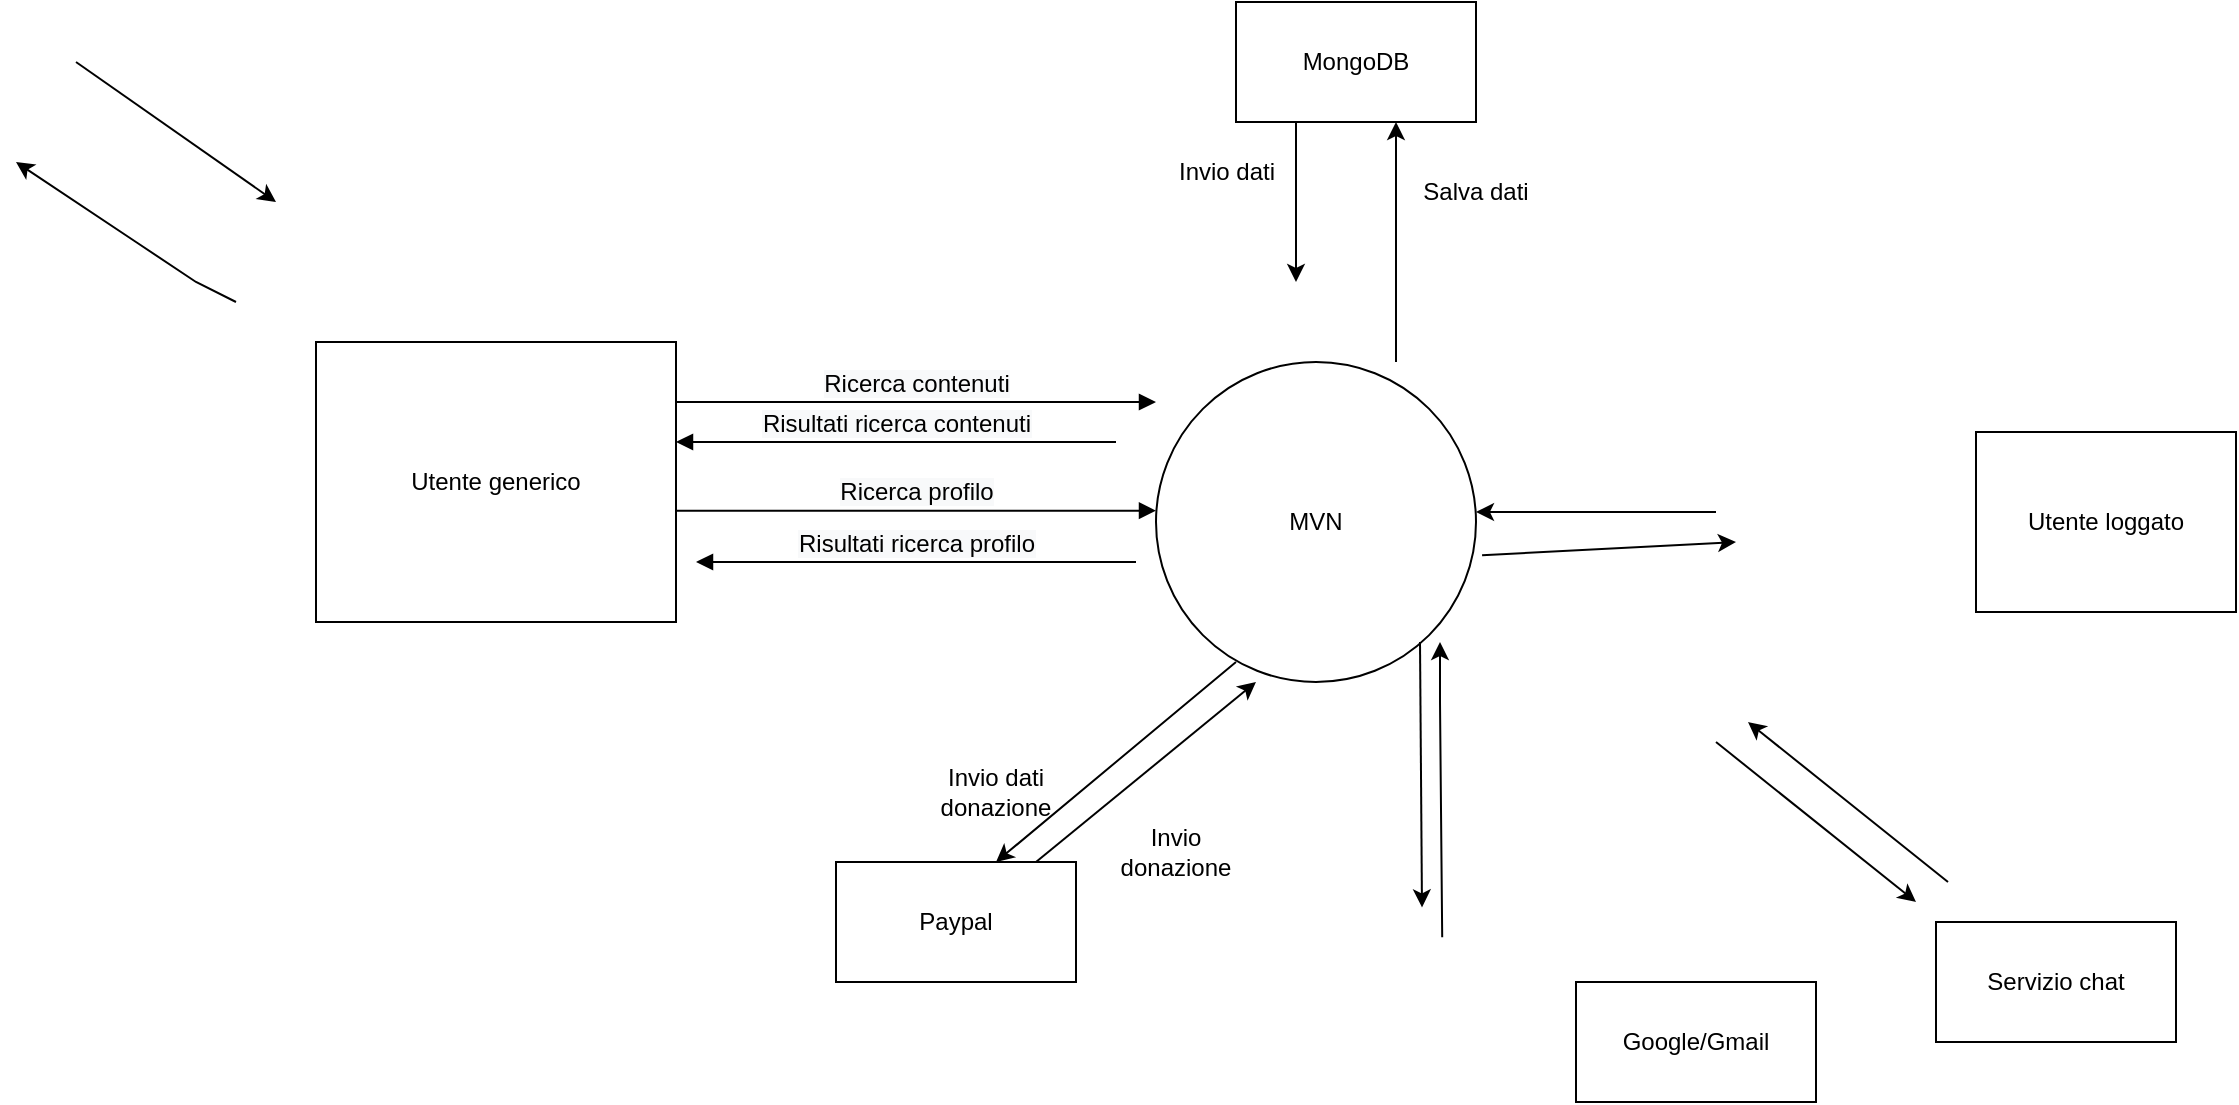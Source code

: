 <mxfile version="20.5.1" type="github">
  <diagram id="dAtFrbRqFhm2w0OMjDu8" name="Pagina-1">
    <mxGraphModel dx="1748" dy="745" grid="1" gridSize="10" guides="1" tooltips="1" connect="1" arrows="1" fold="1" page="1" pageScale="1" pageWidth="827" pageHeight="1169" math="0" shadow="0">
      <root>
        <mxCell id="0" />
        <mxCell id="1" parent="0" />
        <mxCell id="PEF5FeGuaxUVhhYKDudY-1" value="MVN" style="ellipse;whiteSpace=wrap;html=1;aspect=fixed;" vertex="1" parent="1">
          <mxGeometry x="270" y="180" width="160" height="160" as="geometry" />
        </mxCell>
        <mxCell id="PEF5FeGuaxUVhhYKDudY-2" value="Utente loggato" style="rounded=0;whiteSpace=wrap;html=1;" vertex="1" parent="1">
          <mxGeometry x="680" y="215" width="130" height="90" as="geometry" />
        </mxCell>
        <mxCell id="PEF5FeGuaxUVhhYKDudY-3" value="Utente generico" style="rounded=0;whiteSpace=wrap;html=1;" vertex="1" parent="1">
          <mxGeometry x="-150" y="170" width="180" height="140" as="geometry" />
        </mxCell>
        <mxCell id="PEF5FeGuaxUVhhYKDudY-4" value="Paypal" style="rounded=0;whiteSpace=wrap;html=1;" vertex="1" parent="1">
          <mxGeometry x="110" y="430" width="120" height="60" as="geometry" />
        </mxCell>
        <mxCell id="PEF5FeGuaxUVhhYKDudY-5" value="MongoDB" style="rounded=0;whiteSpace=wrap;html=1;" vertex="1" parent="1">
          <mxGeometry x="310" width="120" height="60" as="geometry" />
        </mxCell>
        <mxCell id="PEF5FeGuaxUVhhYKDudY-6" value="Servizio chat" style="rounded=0;whiteSpace=wrap;html=1;" vertex="1" parent="1">
          <mxGeometry x="660" y="460" width="120" height="60" as="geometry" />
        </mxCell>
        <mxCell id="PEF5FeGuaxUVhhYKDudY-7" value="Google/Gmail" style="rounded=0;whiteSpace=wrap;html=1;" vertex="1" parent="1">
          <mxGeometry x="480" y="490" width="120" height="60" as="geometry" />
        </mxCell>
        <mxCell id="PEF5FeGuaxUVhhYKDudY-8" value="" style="endArrow=classic;html=1;rounded=0;" edge="1" parent="1">
          <mxGeometry width="50" height="50" relative="1" as="geometry">
            <mxPoint x="390" y="180" as="sourcePoint" />
            <mxPoint x="390" y="60" as="targetPoint" />
            <Array as="points">
              <mxPoint x="390" y="90" />
            </Array>
          </mxGeometry>
        </mxCell>
        <mxCell id="PEF5FeGuaxUVhhYKDudY-9" value="Salva dati" style="text;html=1;strokeColor=none;fillColor=none;align=center;verticalAlign=middle;whiteSpace=wrap;rounded=0;" vertex="1" parent="1">
          <mxGeometry x="400" y="80" width="60" height="30" as="geometry" />
        </mxCell>
        <mxCell id="PEF5FeGuaxUVhhYKDudY-10" value="" style="endArrow=classic;html=1;rounded=0;" edge="1" parent="1">
          <mxGeometry width="50" height="50" relative="1" as="geometry">
            <mxPoint x="340" y="60" as="sourcePoint" />
            <mxPoint x="340" y="140" as="targetPoint" />
          </mxGeometry>
        </mxCell>
        <mxCell id="PEF5FeGuaxUVhhYKDudY-11" value="Invio dati" style="text;html=1;align=center;verticalAlign=middle;resizable=0;points=[];autosize=1;strokeColor=none;fillColor=none;" vertex="1" parent="1">
          <mxGeometry x="270" y="70" width="70" height="30" as="geometry" />
        </mxCell>
        <mxCell id="PEF5FeGuaxUVhhYKDudY-13" value="" style="endArrow=classic;html=1;rounded=0;" edge="1" parent="1">
          <mxGeometry width="50" height="50" relative="1" as="geometry">
            <mxPoint x="310" y="330" as="sourcePoint" />
            <mxPoint x="190" y="430" as="targetPoint" />
            <Array as="points">
              <mxPoint x="250" y="380" />
            </Array>
          </mxGeometry>
        </mxCell>
        <mxCell id="PEF5FeGuaxUVhhYKDudY-14" value="Invio dati donazione" style="text;html=1;strokeColor=none;fillColor=none;align=center;verticalAlign=middle;whiteSpace=wrap;rounded=0;" vertex="1" parent="1">
          <mxGeometry x="160" y="380" width="60" height="30" as="geometry" />
        </mxCell>
        <mxCell id="PEF5FeGuaxUVhhYKDudY-15" value="" style="endArrow=classic;html=1;rounded=0;" edge="1" parent="1">
          <mxGeometry width="50" height="50" relative="1" as="geometry">
            <mxPoint x="210" y="430" as="sourcePoint" />
            <mxPoint x="320" y="340" as="targetPoint" />
          </mxGeometry>
        </mxCell>
        <mxCell id="PEF5FeGuaxUVhhYKDudY-16" value="Invio donazione" style="text;html=1;strokeColor=none;fillColor=none;align=center;verticalAlign=middle;whiteSpace=wrap;rounded=0;" vertex="1" parent="1">
          <mxGeometry x="250" y="410" width="60" height="30" as="geometry" />
        </mxCell>
        <mxCell id="PEF5FeGuaxUVhhYKDudY-17" value="" style="endArrow=classic;html=1;rounded=0;" edge="1" parent="1">
          <mxGeometry width="50" height="50" relative="1" as="geometry">
            <mxPoint x="550" y="255" as="sourcePoint" />
            <mxPoint x="430" y="255" as="targetPoint" />
          </mxGeometry>
        </mxCell>
        <mxCell id="PEF5FeGuaxUVhhYKDudY-18" value="" style="endArrow=classic;html=1;rounded=0;exitX=1.019;exitY=0.604;exitDx=0;exitDy=0;exitPerimeter=0;" edge="1" parent="1" source="PEF5FeGuaxUVhhYKDudY-1">
          <mxGeometry width="50" height="50" relative="1" as="geometry">
            <mxPoint x="480" y="270" as="sourcePoint" />
            <mxPoint x="560" y="270" as="targetPoint" />
          </mxGeometry>
        </mxCell>
        <mxCell id="PEF5FeGuaxUVhhYKDudY-19" value="" style="endArrow=classic;html=1;rounded=0;" edge="1" parent="1">
          <mxGeometry width="50" height="50" relative="1" as="geometry">
            <mxPoint x="666" y="440" as="sourcePoint" />
            <mxPoint x="566" y="360" as="targetPoint" />
          </mxGeometry>
        </mxCell>
        <mxCell id="PEF5FeGuaxUVhhYKDudY-20" value="" style="endArrow=classic;html=1;rounded=0;" edge="1" parent="1">
          <mxGeometry width="50" height="50" relative="1" as="geometry">
            <mxPoint x="550" y="370" as="sourcePoint" />
            <mxPoint x="650" y="450" as="targetPoint" />
            <Array as="points" />
          </mxGeometry>
        </mxCell>
        <mxCell id="PEF5FeGuaxUVhhYKDudY-21" value="" style="endArrow=classic;html=1;rounded=0;" edge="1" parent="1">
          <mxGeometry width="50" height="50" relative="1" as="geometry">
            <mxPoint x="-270" y="30" as="sourcePoint" />
            <mxPoint x="-170" y="100" as="targetPoint" />
            <Array as="points" />
          </mxGeometry>
        </mxCell>
        <mxCell id="PEF5FeGuaxUVhhYKDudY-23" value="" style="endArrow=classic;html=1;rounded=0;" edge="1" parent="1">
          <mxGeometry width="50" height="50" relative="1" as="geometry">
            <mxPoint x="-190" y="150" as="sourcePoint" />
            <mxPoint x="-300" y="80" as="targetPoint" />
            <Array as="points">
              <mxPoint x="-210" y="140" />
              <mxPoint x="-240" y="120" />
            </Array>
          </mxGeometry>
        </mxCell>
        <mxCell id="PEF5FeGuaxUVhhYKDudY-28" value="" style="endArrow=classic;html=1;rounded=0;exitX=0.074;exitY=0.184;exitDx=0;exitDy=0;exitPerimeter=0;" edge="1" parent="1">
          <mxGeometry width="50" height="50" relative="1" as="geometry">
            <mxPoint x="413.1" y="467.6" as="sourcePoint" />
            <mxPoint x="412.0" y="320" as="targetPoint" />
            <Array as="points">
              <mxPoint x="412" y="350" />
            </Array>
          </mxGeometry>
        </mxCell>
        <mxCell id="PEF5FeGuaxUVhhYKDudY-29" value="" style="endArrow=classic;html=1;rounded=0;" edge="1" parent="1">
          <mxGeometry width="50" height="50" relative="1" as="geometry">
            <mxPoint x="402.0" y="320" as="sourcePoint" />
            <mxPoint x="403" y="452.7" as="targetPoint" />
          </mxGeometry>
        </mxCell>
        <mxCell id="PEF5FeGuaxUVhhYKDudY-36" value="&lt;span style=&quot;font-size: 12px; background-color: rgb(248, 249, 250);&quot;&gt;Ricerca contenuti&lt;/span&gt;" style="html=1;verticalAlign=bottom;endArrow=block;rounded=0;" edge="1" parent="1">
          <mxGeometry width="80" relative="1" as="geometry">
            <mxPoint x="30" y="200" as="sourcePoint" />
            <mxPoint x="270" y="200" as="targetPoint" />
          </mxGeometry>
        </mxCell>
        <mxCell id="PEF5FeGuaxUVhhYKDudY-37" value="&lt;span style=&quot;font-size: 12px; background-color: rgb(248, 249, 250);&quot;&gt;Risultati ricerca contenuti&lt;/span&gt;" style="html=1;verticalAlign=bottom;endArrow=block;rounded=0;" edge="1" parent="1">
          <mxGeometry width="80" relative="1" as="geometry">
            <mxPoint x="250" y="220" as="sourcePoint" />
            <mxPoint x="30" y="220" as="targetPoint" />
            <Array as="points">
              <mxPoint x="140" y="220" />
            </Array>
          </mxGeometry>
        </mxCell>
        <mxCell id="PEF5FeGuaxUVhhYKDudY-39" value="&lt;span style=&quot;font-size: 12px; background-color: rgb(248, 249, 250);&quot;&gt;Ricerca profilo&lt;/span&gt;" style="html=1;verticalAlign=bottom;endArrow=block;rounded=0;" edge="1" parent="1">
          <mxGeometry width="80" relative="1" as="geometry">
            <mxPoint x="30" y="254.33" as="sourcePoint" />
            <mxPoint x="270" y="254.33" as="targetPoint" />
          </mxGeometry>
        </mxCell>
        <mxCell id="PEF5FeGuaxUVhhYKDudY-40" value="&lt;span style=&quot;font-size: 12px; background-color: rgb(248, 249, 250);&quot;&gt;Risultati ricerca profilo&lt;/span&gt;" style="html=1;verticalAlign=bottom;endArrow=block;rounded=0;" edge="1" parent="1">
          <mxGeometry width="80" relative="1" as="geometry">
            <mxPoint x="260" y="280" as="sourcePoint" />
            <mxPoint x="40" y="280" as="targetPoint" />
            <Array as="points">
              <mxPoint x="150" y="280" />
            </Array>
          </mxGeometry>
        </mxCell>
      </root>
    </mxGraphModel>
  </diagram>
</mxfile>
